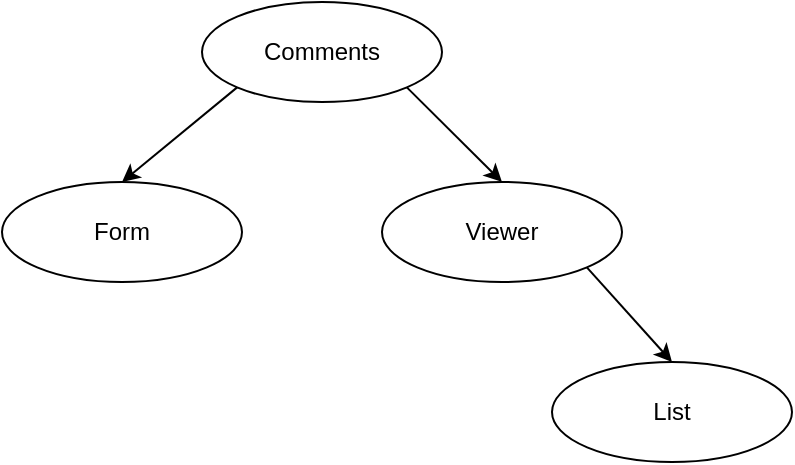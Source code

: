 <mxfile>
    <diagram id="sgj0kpuaUJmwxGXpL22e" name="Page-1">
        <mxGraphModel dx="1409" dy="443" grid="1" gridSize="10" guides="1" tooltips="1" connect="1" arrows="1" fold="1" page="1" pageScale="1" pageWidth="850" pageHeight="1100" math="0" shadow="0">
            <root>
                <mxCell id="0"/>
                <mxCell id="1" parent="0"/>
                <mxCell id="12" style="edgeStyle=none;html=1;exitX=0;exitY=1;exitDx=0;exitDy=0;entryX=0.5;entryY=0;entryDx=0;entryDy=0;" edge="1" parent="1" source="2" target="4">
                    <mxGeometry relative="1" as="geometry"/>
                </mxCell>
                <mxCell id="13" style="edgeStyle=none;html=1;exitX=1;exitY=1;exitDx=0;exitDy=0;entryX=0.5;entryY=0;entryDx=0;entryDy=0;" edge="1" parent="1" source="2" target="3">
                    <mxGeometry relative="1" as="geometry"/>
                </mxCell>
                <mxCell id="2" value="Comments" style="ellipse;whiteSpace=wrap;html=1;" vertex="1" parent="1">
                    <mxGeometry x="190" y="40" width="120" height="50" as="geometry"/>
                </mxCell>
                <mxCell id="15" style="edgeStyle=none;html=1;exitX=1;exitY=1;exitDx=0;exitDy=0;entryX=0.5;entryY=0;entryDx=0;entryDy=0;" edge="1" parent="1" source="3" target="5">
                    <mxGeometry relative="1" as="geometry"/>
                </mxCell>
                <mxCell id="3" value="Viewer" style="ellipse;whiteSpace=wrap;html=1;" vertex="1" parent="1">
                    <mxGeometry x="280" y="130" width="120" height="50" as="geometry"/>
                </mxCell>
                <mxCell id="4" value="Form" style="ellipse;whiteSpace=wrap;html=1;" vertex="1" parent="1">
                    <mxGeometry x="90" y="130" width="120" height="50" as="geometry"/>
                </mxCell>
                <mxCell id="5" value="List" style="ellipse;whiteSpace=wrap;html=1;" vertex="1" parent="1">
                    <mxGeometry x="365" y="220" width="120" height="50" as="geometry"/>
                </mxCell>
            </root>
        </mxGraphModel>
    </diagram>
</mxfile>